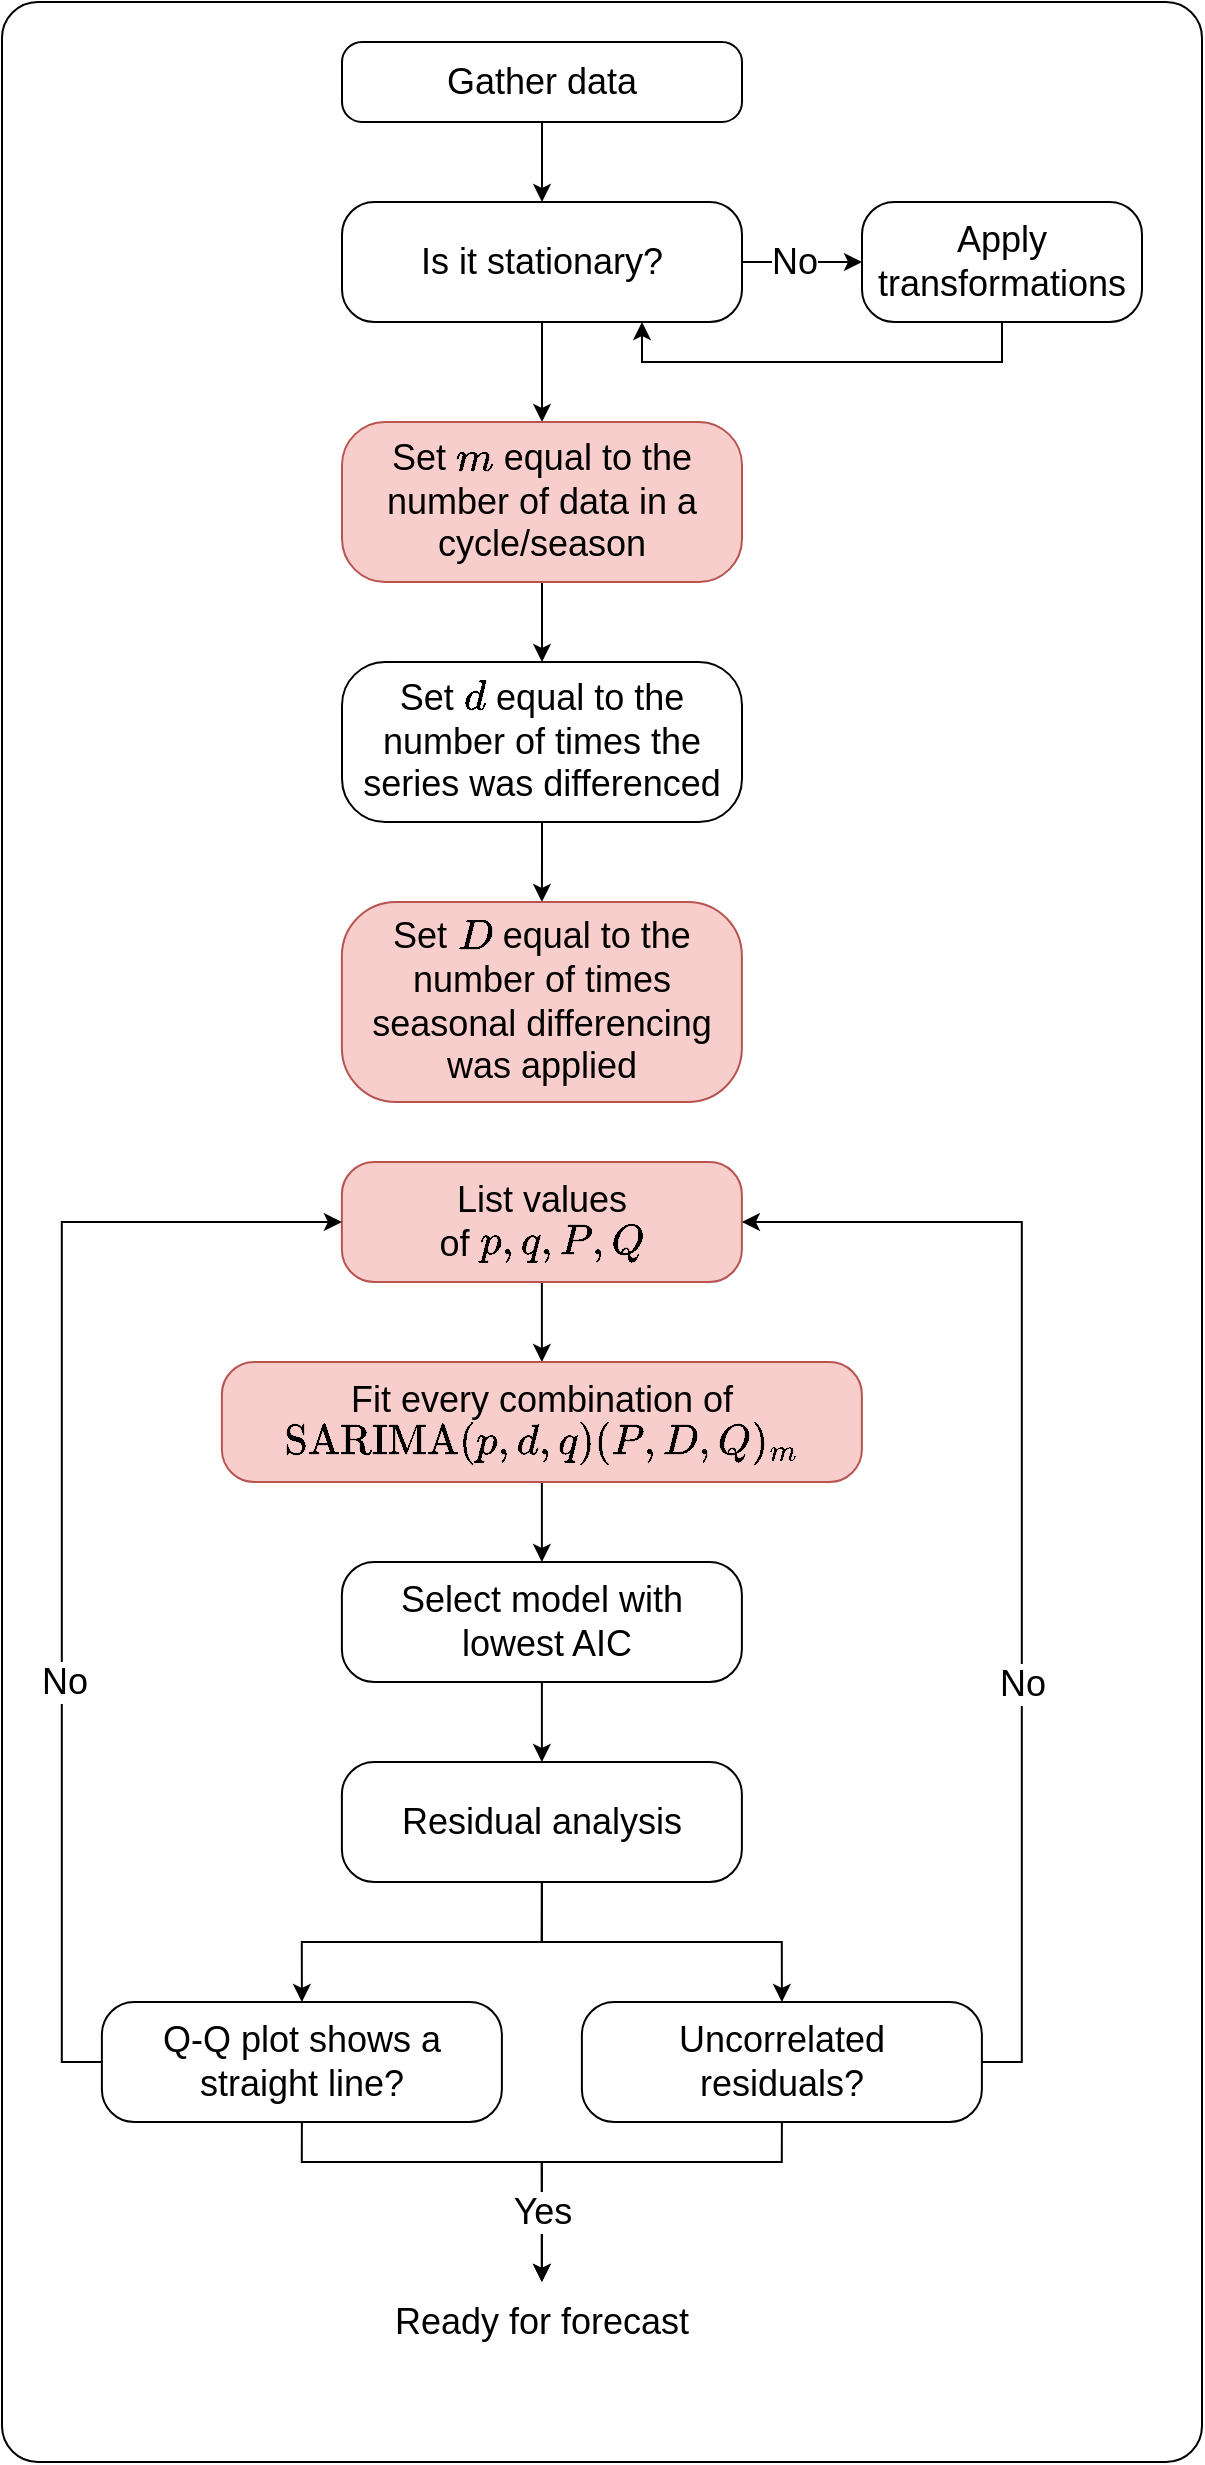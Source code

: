 <mxfile version="21.5.0" type="device">
  <diagram name="Page-1" id="W7nGIt9F4BFxmz5Jp1oG">
    <mxGraphModel dx="2270" dy="1420" grid="1" gridSize="10" guides="1" tooltips="1" connect="1" arrows="1" fold="1" page="1" pageScale="1" pageWidth="850" pageHeight="1100" math="1" shadow="0">
      <root>
        <mxCell id="0" />
        <mxCell id="1" parent="0" />
        <mxCell id="Tm_LXnfvuMpQnWTgArYY-1" value="" style="rounded=1;whiteSpace=wrap;html=1;fillColor=none;arcSize=3;" parent="1" vertex="1">
          <mxGeometry x="30" y="30" width="600" height="1230" as="geometry" />
        </mxCell>
        <mxCell id="Tm_LXnfvuMpQnWTgArYY-2" style="edgeStyle=orthogonalEdgeStyle;rounded=0;orthogonalLoop=1;jettySize=auto;html=1;exitX=0.5;exitY=1;exitDx=0;exitDy=0;entryX=0.5;entryY=0;entryDx=0;entryDy=0;" parent="1" source="Tm_LXnfvuMpQnWTgArYY-3" target="Tm_LXnfvuMpQnWTgArYY-8" edge="1">
          <mxGeometry relative="1" as="geometry" />
        </mxCell>
        <mxCell id="Tm_LXnfvuMpQnWTgArYY-3" value="&lt;font style=&quot;font-size: 18px;&quot;&gt;Gather data&lt;/font&gt;" style="rounded=1;whiteSpace=wrap;html=1;arcSize=25;" parent="1" vertex="1">
          <mxGeometry x="200" y="50" width="200" height="40" as="geometry" />
        </mxCell>
        <mxCell id="Tm_LXnfvuMpQnWTgArYY-4" style="edgeStyle=orthogonalEdgeStyle;rounded=0;orthogonalLoop=1;jettySize=auto;html=1;exitX=1;exitY=0.5;exitDx=0;exitDy=0;entryX=0;entryY=0.5;entryDx=0;entryDy=0;" parent="1" source="Tm_LXnfvuMpQnWTgArYY-8" target="Tm_LXnfvuMpQnWTgArYY-10" edge="1">
          <mxGeometry relative="1" as="geometry">
            <Array as="points">
              <mxPoint x="390" y="160" />
              <mxPoint x="390" y="160" />
            </Array>
          </mxGeometry>
        </mxCell>
        <mxCell id="Tm_LXnfvuMpQnWTgArYY-5" value="&lt;font style=&quot;font-size: 18px;&quot;&gt;No&lt;/font&gt;" style="edgeLabel;html=1;align=center;verticalAlign=middle;resizable=0;points=[];" parent="Tm_LXnfvuMpQnWTgArYY-4" vertex="1" connectable="0">
          <mxGeometry x="-0.243" y="1" relative="1" as="geometry">
            <mxPoint x="15" y="1" as="offset" />
          </mxGeometry>
        </mxCell>
        <mxCell id="bsZSGpr0dw26bMPEp3Ck-3" style="edgeStyle=orthogonalEdgeStyle;rounded=0;orthogonalLoop=1;jettySize=auto;html=1;exitX=0.5;exitY=1;exitDx=0;exitDy=0;entryX=0.5;entryY=0;entryDx=0;entryDy=0;" parent="1" source="Tm_LXnfvuMpQnWTgArYY-8" target="bsZSGpr0dw26bMPEp3Ck-2" edge="1">
          <mxGeometry relative="1" as="geometry" />
        </mxCell>
        <mxCell id="Tm_LXnfvuMpQnWTgArYY-8" value="&lt;font style=&quot;font-size: 18px;&quot;&gt;Is it stationary?&lt;/font&gt;" style="rounded=1;whiteSpace=wrap;html=1;arcSize=27;" parent="1" vertex="1">
          <mxGeometry x="200" y="130" width="200" height="60" as="geometry" />
        </mxCell>
        <mxCell id="Tm_LXnfvuMpQnWTgArYY-9" style="edgeStyle=orthogonalEdgeStyle;rounded=0;orthogonalLoop=1;jettySize=auto;html=1;exitX=0.5;exitY=1;exitDx=0;exitDy=0;entryX=0.75;entryY=1;entryDx=0;entryDy=0;" parent="1" source="Tm_LXnfvuMpQnWTgArYY-10" target="Tm_LXnfvuMpQnWTgArYY-8" edge="1">
          <mxGeometry relative="1" as="geometry" />
        </mxCell>
        <mxCell id="Tm_LXnfvuMpQnWTgArYY-10" value="&lt;font style=&quot;font-size: 18px;&quot;&gt;Apply transformations&lt;/font&gt;" style="rounded=1;whiteSpace=wrap;html=1;arcSize=27;" parent="1" vertex="1">
          <mxGeometry x="460" y="130" width="140" height="60" as="geometry" />
        </mxCell>
        <mxCell id="Tm_LXnfvuMpQnWTgArYY-11" style="edgeStyle=orthogonalEdgeStyle;rounded=0;orthogonalLoop=1;jettySize=auto;html=1;exitX=0.5;exitY=1;exitDx=0;exitDy=0;entryX=0.5;entryY=0;entryDx=0;entryDy=0;" parent="1" source="Tm_LXnfvuMpQnWTgArYY-12" target="Tm_LXnfvuMpQnWTgArYY-14" edge="1">
          <mxGeometry relative="1" as="geometry" />
        </mxCell>
        <mxCell id="Tm_LXnfvuMpQnWTgArYY-12" value="&lt;font style=&quot;font-size: 18px;&quot;&gt;List values &lt;br&gt;of \(p, q, P, Q\)&lt;/font&gt;" style="rounded=1;whiteSpace=wrap;html=1;arcSize=27;fillColor=#f8cecc;strokeColor=#b85450;" parent="1" vertex="1">
          <mxGeometry x="199.94" y="610" width="200" height="60" as="geometry" />
        </mxCell>
        <mxCell id="Tm_LXnfvuMpQnWTgArYY-13" style="edgeStyle=orthogonalEdgeStyle;rounded=0;orthogonalLoop=1;jettySize=auto;html=1;exitX=0.5;exitY=1;exitDx=0;exitDy=0;entryX=0.5;entryY=0;entryDx=0;entryDy=0;" parent="1" source="Tm_LXnfvuMpQnWTgArYY-14" target="Tm_LXnfvuMpQnWTgArYY-16" edge="1">
          <mxGeometry relative="1" as="geometry" />
        </mxCell>
        <mxCell id="Tm_LXnfvuMpQnWTgArYY-14" value="&lt;span style=&quot;font-size: 18px;&quot;&gt;Fit every combination&amp;nbsp;of &lt;br&gt;\(\text{SARIMA}(p,d,q)(P,D,Q)_m\)&lt;/span&gt;" style="rounded=1;whiteSpace=wrap;html=1;arcSize=27;fillColor=#f8cecc;strokeColor=#b85450;" parent="1" vertex="1">
          <mxGeometry x="139.94" y="710" width="320" height="60" as="geometry" />
        </mxCell>
        <mxCell id="Tm_LXnfvuMpQnWTgArYY-15" style="edgeStyle=orthogonalEdgeStyle;rounded=0;orthogonalLoop=1;jettySize=auto;html=1;exitX=0.5;exitY=1;exitDx=0;exitDy=0;entryX=0.5;entryY=0;entryDx=0;entryDy=0;" parent="1" source="Tm_LXnfvuMpQnWTgArYY-16" target="Tm_LXnfvuMpQnWTgArYY-19" edge="1">
          <mxGeometry relative="1" as="geometry" />
        </mxCell>
        <mxCell id="Tm_LXnfvuMpQnWTgArYY-16" value="&lt;span style=&quot;font-size: 18px;&quot;&gt;Select model with&lt;br&gt;&amp;nbsp;lowest AIC&lt;/span&gt;" style="rounded=1;whiteSpace=wrap;html=1;arcSize=27;" parent="1" vertex="1">
          <mxGeometry x="199.94" y="810" width="200" height="60" as="geometry" />
        </mxCell>
        <mxCell id="Tm_LXnfvuMpQnWTgArYY-17" style="edgeStyle=orthogonalEdgeStyle;rounded=0;orthogonalLoop=1;jettySize=auto;html=1;exitX=0.5;exitY=1;exitDx=0;exitDy=0;entryX=0.5;entryY=0;entryDx=0;entryDy=0;" parent="1" source="Tm_LXnfvuMpQnWTgArYY-19" target="Tm_LXnfvuMpQnWTgArYY-23" edge="1">
          <mxGeometry relative="1" as="geometry" />
        </mxCell>
        <mxCell id="Tm_LXnfvuMpQnWTgArYY-18" style="edgeStyle=orthogonalEdgeStyle;rounded=0;orthogonalLoop=1;jettySize=auto;html=1;exitX=0.5;exitY=1;exitDx=0;exitDy=0;entryX=0.5;entryY=0;entryDx=0;entryDy=0;" parent="1" source="Tm_LXnfvuMpQnWTgArYY-19" target="Tm_LXnfvuMpQnWTgArYY-28" edge="1">
          <mxGeometry relative="1" as="geometry" />
        </mxCell>
        <mxCell id="Tm_LXnfvuMpQnWTgArYY-19" value="&lt;span style=&quot;font-size: 18px;&quot;&gt;Residual analysis&lt;/span&gt;" style="rounded=1;whiteSpace=wrap;html=1;arcSize=27;" parent="1" vertex="1">
          <mxGeometry x="199.94" y="910" width="200" height="60" as="geometry" />
        </mxCell>
        <mxCell id="Tm_LXnfvuMpQnWTgArYY-20" style="edgeStyle=orthogonalEdgeStyle;rounded=0;orthogonalLoop=1;jettySize=auto;html=1;exitX=0;exitY=0.5;exitDx=0;exitDy=0;entryX=0;entryY=0.5;entryDx=0;entryDy=0;" parent="1" source="Tm_LXnfvuMpQnWTgArYY-23" target="Tm_LXnfvuMpQnWTgArYY-12" edge="1">
          <mxGeometry relative="1" as="geometry" />
        </mxCell>
        <mxCell id="Tm_LXnfvuMpQnWTgArYY-21" value="&lt;font style=&quot;font-size: 18px;&quot;&gt;No&lt;/font&gt;" style="edgeLabel;html=1;align=center;verticalAlign=middle;resizable=0;points=[];" parent="Tm_LXnfvuMpQnWTgArYY-20" vertex="1" connectable="0">
          <mxGeometry x="-0.258" y="-1" relative="1" as="geometry">
            <mxPoint y="5" as="offset" />
          </mxGeometry>
        </mxCell>
        <mxCell id="Tm_LXnfvuMpQnWTgArYY-22" style="edgeStyle=orthogonalEdgeStyle;rounded=0;orthogonalLoop=1;jettySize=auto;html=1;exitX=0.5;exitY=1;exitDx=0;exitDy=0;entryX=0.5;entryY=0;entryDx=0;entryDy=0;" parent="1" source="Tm_LXnfvuMpQnWTgArYY-23" target="Tm_LXnfvuMpQnWTgArYY-29" edge="1">
          <mxGeometry relative="1" as="geometry">
            <Array as="points">
              <mxPoint x="179.94" y="1110" />
              <mxPoint x="299.94" y="1110" />
            </Array>
          </mxGeometry>
        </mxCell>
        <mxCell id="Tm_LXnfvuMpQnWTgArYY-23" value="&lt;span style=&quot;font-size: 18px;&quot;&gt;Q-Q plot shows a straight line?&lt;/span&gt;" style="rounded=1;whiteSpace=wrap;html=1;arcSize=27;" parent="1" vertex="1">
          <mxGeometry x="79.94" y="1030" width="200" height="60" as="geometry" />
        </mxCell>
        <mxCell id="Tm_LXnfvuMpQnWTgArYY-24" style="edgeStyle=orthogonalEdgeStyle;rounded=0;orthogonalLoop=1;jettySize=auto;html=1;exitX=1;exitY=0.5;exitDx=0;exitDy=0;entryX=1;entryY=0.5;entryDx=0;entryDy=0;" parent="1" source="Tm_LXnfvuMpQnWTgArYY-28" target="Tm_LXnfvuMpQnWTgArYY-12" edge="1">
          <mxGeometry relative="1" as="geometry" />
        </mxCell>
        <mxCell id="Tm_LXnfvuMpQnWTgArYY-25" value="&lt;font style=&quot;font-size: 18px;&quot;&gt;No&lt;/font&gt;" style="edgeLabel;html=1;align=center;verticalAlign=middle;resizable=0;points=[];" parent="Tm_LXnfvuMpQnWTgArYY-24" vertex="1" connectable="0">
          <mxGeometry x="-0.239" y="2" relative="1" as="geometry">
            <mxPoint x="2" y="11" as="offset" />
          </mxGeometry>
        </mxCell>
        <mxCell id="Tm_LXnfvuMpQnWTgArYY-26" style="edgeStyle=orthogonalEdgeStyle;rounded=0;orthogonalLoop=1;jettySize=auto;html=1;exitX=0.5;exitY=1;exitDx=0;exitDy=0;entryX=0.5;entryY=0;entryDx=0;entryDy=0;" parent="1" source="Tm_LXnfvuMpQnWTgArYY-28" target="Tm_LXnfvuMpQnWTgArYY-29" edge="1">
          <mxGeometry relative="1" as="geometry">
            <mxPoint x="299.94" y="1140" as="targetPoint" />
            <Array as="points">
              <mxPoint x="419.94" y="1110" />
              <mxPoint x="299.94" y="1110" />
            </Array>
          </mxGeometry>
        </mxCell>
        <mxCell id="Tm_LXnfvuMpQnWTgArYY-27" value="&lt;font style=&quot;font-size: 18px;&quot;&gt;Yes&lt;/font&gt;" style="edgeLabel;html=1;align=center;verticalAlign=middle;resizable=0;points=[];" parent="Tm_LXnfvuMpQnWTgArYY-26" vertex="1" connectable="0">
          <mxGeometry x="0.646" y="1" relative="1" as="geometry">
            <mxPoint x="-1" as="offset" />
          </mxGeometry>
        </mxCell>
        <mxCell id="Tm_LXnfvuMpQnWTgArYY-28" value="&lt;span style=&quot;font-size: 18px;&quot;&gt;Uncorrelated &lt;br&gt;residuals?&lt;/span&gt;" style="rounded=1;whiteSpace=wrap;html=1;arcSize=27;" parent="1" vertex="1">
          <mxGeometry x="319.94" y="1030" width="200" height="60" as="geometry" />
        </mxCell>
        <mxCell id="Tm_LXnfvuMpQnWTgArYY-29" value="&lt;span style=&quot;font-size: 18px;&quot;&gt;Ready for forecast&lt;/span&gt;" style="text;html=1;strokeColor=none;fillColor=none;align=center;verticalAlign=middle;whiteSpace=wrap;rounded=0;" parent="1" vertex="1">
          <mxGeometry x="219.94" y="1170" width="160" height="40" as="geometry" />
        </mxCell>
        <mxCell id="bsZSGpr0dw26bMPEp3Ck-5" style="edgeStyle=orthogonalEdgeStyle;rounded=0;orthogonalLoop=1;jettySize=auto;html=1;exitX=0.5;exitY=1;exitDx=0;exitDy=0;entryX=0.5;entryY=0;entryDx=0;entryDy=0;" parent="1" source="Tm_LXnfvuMpQnWTgArYY-30" target="bsZSGpr0dw26bMPEp3Ck-1" edge="1">
          <mxGeometry relative="1" as="geometry" />
        </mxCell>
        <mxCell id="Tm_LXnfvuMpQnWTgArYY-30" value="&lt;span style=&quot;font-size: 18px;&quot;&gt;Set \(d\) equal to the number of times the series was differenced&lt;/span&gt;" style="rounded=1;whiteSpace=wrap;html=1;arcSize=27;" parent="1" vertex="1">
          <mxGeometry x="200" y="360" width="200" height="80" as="geometry" />
        </mxCell>
        <mxCell id="bsZSGpr0dw26bMPEp3Ck-1" value="&lt;span style=&quot;font-size: 18px;&quot;&gt;Set \(D\) equal to the number of times seasonal differencing was applied&lt;/span&gt;" style="rounded=1;whiteSpace=wrap;html=1;arcSize=27;fillColor=#f8cecc;strokeColor=#b85450;" parent="1" vertex="1">
          <mxGeometry x="199.94" y="480" width="200" height="100" as="geometry" />
        </mxCell>
        <mxCell id="bsZSGpr0dw26bMPEp3Ck-4" style="edgeStyle=orthogonalEdgeStyle;rounded=0;orthogonalLoop=1;jettySize=auto;html=1;exitX=0.5;exitY=1;exitDx=0;exitDy=0;entryX=0.5;entryY=0;entryDx=0;entryDy=0;" parent="1" source="bsZSGpr0dw26bMPEp3Ck-2" target="Tm_LXnfvuMpQnWTgArYY-30" edge="1">
          <mxGeometry relative="1" as="geometry" />
        </mxCell>
        <mxCell id="bsZSGpr0dw26bMPEp3Ck-2" value="&lt;span style=&quot;font-size: 18px;&quot;&gt;Set \(m\) equal to the number of data in a cycle/season&lt;/span&gt;" style="rounded=1;whiteSpace=wrap;html=1;arcSize=27;fillColor=#f8cecc;strokeColor=#b85450;" parent="1" vertex="1">
          <mxGeometry x="200" y="240" width="200" height="80" as="geometry" />
        </mxCell>
      </root>
    </mxGraphModel>
  </diagram>
</mxfile>
